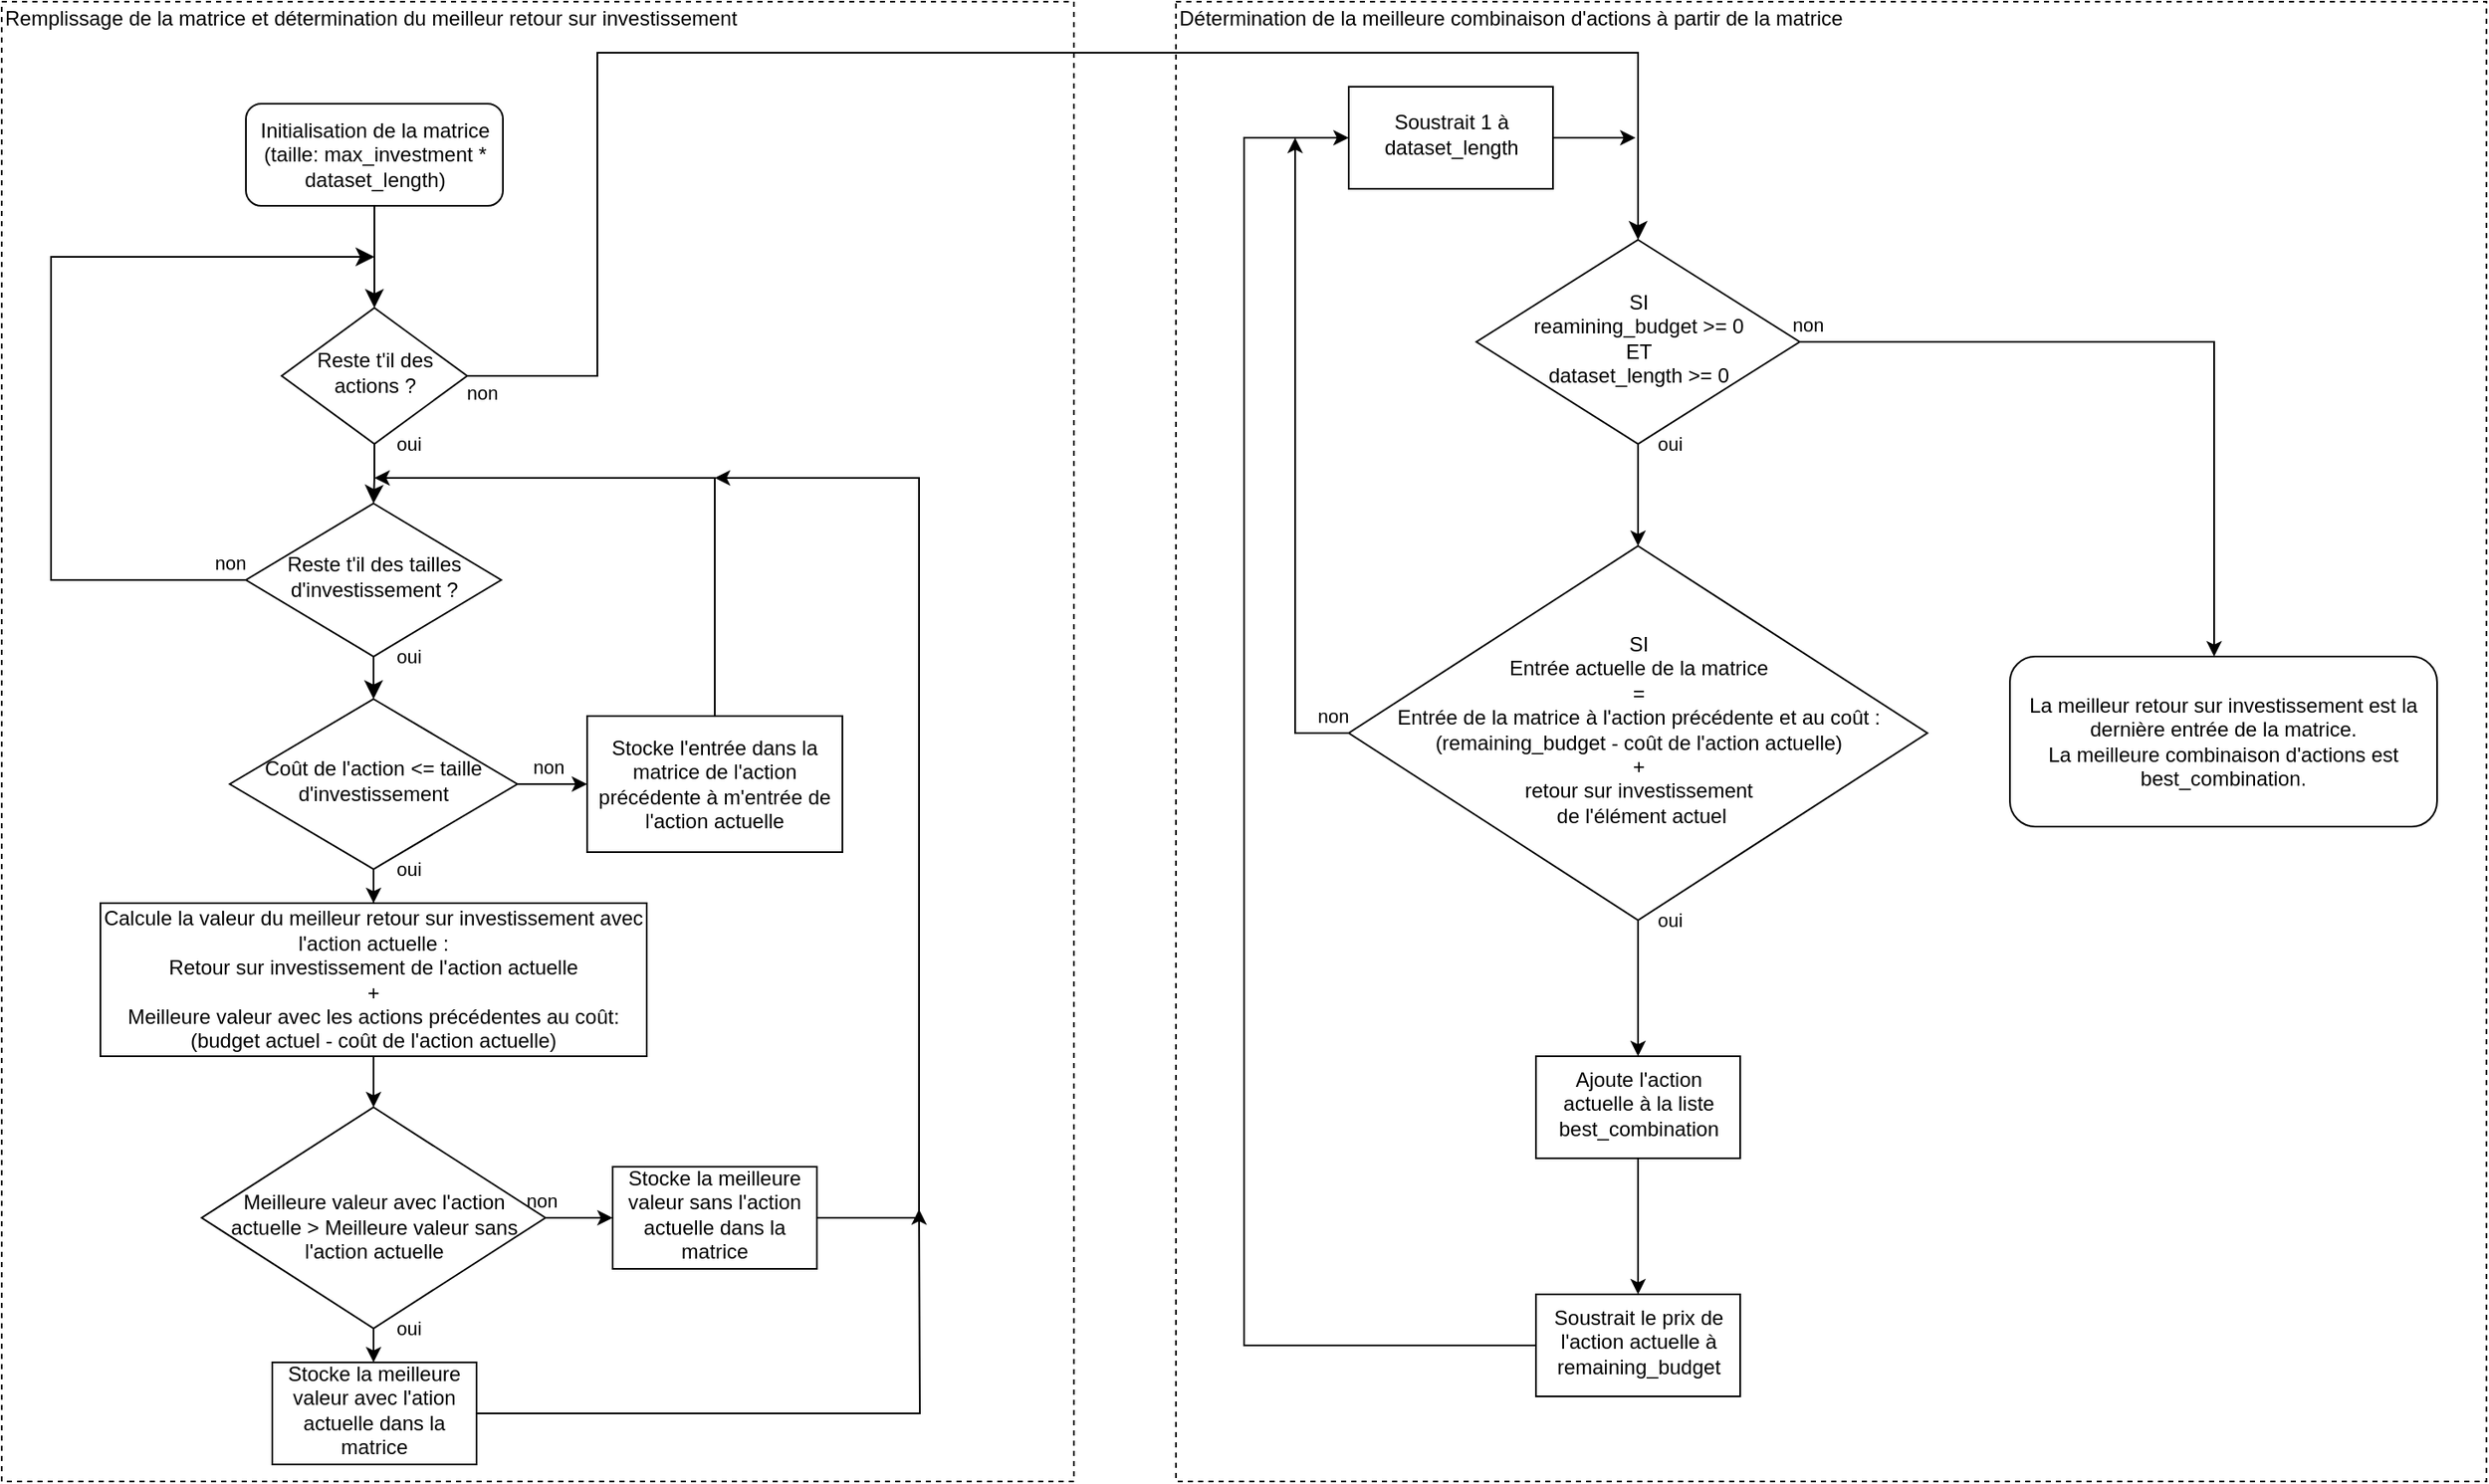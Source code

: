 <mxfile version="15.3.8" type="device"><diagram id="C5RBs43oDa-KdzZeNtuy" name="Page-1"><mxGraphModel dx="655" dy="1662" grid="1" gridSize="10" guides="1" tooltips="1" connect="1" arrows="1" fold="1" page="1" pageScale="1" pageWidth="827" pageHeight="1169" math="0" shadow="0"><root><mxCell id="WIyWlLk6GJQsqaUBKTNV-0"/><mxCell id="WIyWlLk6GJQsqaUBKTNV-1" parent="WIyWlLk6GJQsqaUBKTNV-0"/><mxCell id="4IXa_4E6UTOtuJ-21AAR-43" value="" style="rounded=0;whiteSpace=wrap;html=1;dashed=1;" vertex="1" parent="WIyWlLk6GJQsqaUBKTNV-1"><mxGeometry x="850" y="20" width="770" height="870" as="geometry"/></mxCell><mxCell id="4IXa_4E6UTOtuJ-21AAR-41" value="&lt;p style=&quot;line-height: 120%&quot;&gt;&lt;br&gt;&lt;/p&gt;" style="rounded=0;whiteSpace=wrap;html=1;dashed=1;align=left;" vertex="1" parent="WIyWlLk6GJQsqaUBKTNV-1"><mxGeometry x="160" y="20" width="630" height="870" as="geometry"/></mxCell><mxCell id="WIyWlLk6GJQsqaUBKTNV-2" value="" style="rounded=0;html=1;jettySize=auto;orthogonalLoop=1;fontSize=11;endArrow=classic;endFill=1;endSize=8;strokeWidth=1;shadow=0;labelBackgroundColor=none;edgeStyle=orthogonalEdgeStyle;" parent="WIyWlLk6GJQsqaUBKTNV-1" source="WIyWlLk6GJQsqaUBKTNV-3" target="WIyWlLk6GJQsqaUBKTNV-6" edge="1"><mxGeometry relative="1" as="geometry"/></mxCell><mxCell id="WIyWlLk6GJQsqaUBKTNV-3" value="Initialisation de la matrice&lt;br&gt;(taille: max_investment * dataset_length)" style="rounded=1;whiteSpace=wrap;html=1;fontSize=12;glass=0;strokeWidth=1;shadow=0;" parent="WIyWlLk6GJQsqaUBKTNV-1" vertex="1"><mxGeometry x="303.5" y="80" width="151" height="60" as="geometry"/></mxCell><mxCell id="WIyWlLk6GJQsqaUBKTNV-4" value="oui" style="rounded=0;html=1;jettySize=auto;orthogonalLoop=1;fontSize=11;endArrow=classic;endFill=1;endSize=8;strokeWidth=1;shadow=0;labelBackgroundColor=none;edgeStyle=orthogonalEdgeStyle;" parent="WIyWlLk6GJQsqaUBKTNV-1" source="WIyWlLk6GJQsqaUBKTNV-6" target="WIyWlLk6GJQsqaUBKTNV-10" edge="1"><mxGeometry x="-1" y="20" relative="1" as="geometry"><mxPoint as="offset"/></mxGeometry></mxCell><mxCell id="WIyWlLk6GJQsqaUBKTNV-5" value="non" style="edgeStyle=orthogonalEdgeStyle;rounded=0;html=1;jettySize=auto;orthogonalLoop=1;fontSize=11;endArrow=classic;endFill=1;endSize=8;strokeWidth=1;shadow=0;labelBackgroundColor=none;entryX=0.5;entryY=0;entryDx=0;entryDy=0;exitX=1;exitY=0.5;exitDx=0;exitDy=0;" parent="WIyWlLk6GJQsqaUBKTNV-1" source="WIyWlLk6GJQsqaUBKTNV-6" target="4IXa_4E6UTOtuJ-21AAR-14" edge="1"><mxGeometry x="-0.983" y="-10" relative="1" as="geometry"><mxPoint as="offset"/><mxPoint x="459" y="770" as="targetPoint"/><Array as="points"><mxPoint x="510" y="240"/><mxPoint x="510" y="50"/><mxPoint x="1122" y="50"/></Array></mxGeometry></mxCell><mxCell id="WIyWlLk6GJQsqaUBKTNV-6" value="Reste t'il des actions ?" style="rhombus;whiteSpace=wrap;html=1;shadow=0;fontFamily=Helvetica;fontSize=12;align=center;strokeWidth=1;spacing=6;spacingTop=-4;" parent="WIyWlLk6GJQsqaUBKTNV-1" vertex="1"><mxGeometry x="324.5" y="200" width="109" height="80" as="geometry"/></mxCell><mxCell id="WIyWlLk6GJQsqaUBKTNV-8" value="non" style="rounded=0;html=1;jettySize=auto;orthogonalLoop=1;fontSize=11;endArrow=classic;endFill=1;endSize=8;strokeWidth=1;shadow=0;labelBackgroundColor=none;edgeStyle=orthogonalEdgeStyle;exitX=0;exitY=0.5;exitDx=0;exitDy=0;" parent="WIyWlLk6GJQsqaUBKTNV-1" source="WIyWlLk6GJQsqaUBKTNV-10" edge="1"><mxGeometry x="-0.962" y="-10" relative="1" as="geometry"><mxPoint as="offset"/><mxPoint x="379" y="170" as="targetPoint"/><Array as="points"><mxPoint x="304" y="360"/><mxPoint x="189" y="360"/><mxPoint x="189" y="170"/></Array></mxGeometry></mxCell><mxCell id="WIyWlLk6GJQsqaUBKTNV-10" value="Reste t'il des tailles d'investissement ?" style="rhombus;whiteSpace=wrap;html=1;shadow=0;fontFamily=Helvetica;fontSize=12;align=center;strokeWidth=1;spacing=6;spacingTop=-4;" parent="WIyWlLk6GJQsqaUBKTNV-1" vertex="1"><mxGeometry x="303.5" y="315" width="150" height="90" as="geometry"/></mxCell><mxCell id="4IXa_4E6UTOtuJ-21AAR-33" style="edgeStyle=orthogonalEdgeStyle;rounded=0;orthogonalLoop=1;jettySize=auto;html=1;entryX=0.5;entryY=0;entryDx=0;entryDy=0;" edge="1" parent="WIyWlLk6GJQsqaUBKTNV-1" source="4IXa_4E6UTOtuJ-21AAR-3" target="4IXa_4E6UTOtuJ-21AAR-32"><mxGeometry relative="1" as="geometry"/></mxCell><mxCell id="4IXa_4E6UTOtuJ-21AAR-3" value="Calcule la valeur du meilleur retour sur investissement avec l'action actuelle :&lt;br&gt;Retour sur investissement de l'action actuelle&lt;br&gt;+&lt;br&gt;Meilleure valeur avec les actions précédentes au coût: (budget actuel - coût de l'action actuelle)&lt;br&gt;" style="rounded=0;whiteSpace=wrap;html=1;" vertex="1" parent="WIyWlLk6GJQsqaUBKTNV-1"><mxGeometry x="218" y="550" width="321" height="90" as="geometry"/></mxCell><mxCell id="4IXa_4E6UTOtuJ-21AAR-6" value="oui" style="edgeStyle=orthogonalEdgeStyle;rounded=0;orthogonalLoop=1;jettySize=auto;html=1;" edge="1" parent="WIyWlLk6GJQsqaUBKTNV-1" source="4IXa_4E6UTOtuJ-21AAR-5" target="4IXa_4E6UTOtuJ-21AAR-3"><mxGeometry x="-1" y="20" relative="1" as="geometry"><mxPoint as="offset"/></mxGeometry></mxCell><mxCell id="4IXa_4E6UTOtuJ-21AAR-5" value="Coût de l'action &amp;lt;= taille d'investissement" style="rhombus;whiteSpace=wrap;html=1;shadow=0;fontFamily=Helvetica;fontSize=12;align=center;strokeWidth=1;spacing=6;spacingTop=-4;" vertex="1" parent="WIyWlLk6GJQsqaUBKTNV-1"><mxGeometry x="294" y="430" width="169" height="100" as="geometry"/></mxCell><mxCell id="4IXa_4E6UTOtuJ-21AAR-9" value="oui" style="rounded=0;html=1;jettySize=auto;orthogonalLoop=1;fontSize=11;endArrow=classic;endFill=1;endSize=8;strokeWidth=1;shadow=0;labelBackgroundColor=none;edgeStyle=orthogonalEdgeStyle;exitX=0.5;exitY=1;exitDx=0;exitDy=0;entryX=0.5;entryY=0;entryDx=0;entryDy=0;" edge="1" parent="WIyWlLk6GJQsqaUBKTNV-1" source="WIyWlLk6GJQsqaUBKTNV-10" target="4IXa_4E6UTOtuJ-21AAR-5"><mxGeometry x="-1" y="20" relative="1" as="geometry"><mxPoint as="offset"/><mxPoint x="389" y="300" as="sourcePoint"/><mxPoint x="389" y="340" as="targetPoint"/><Array as="points"><mxPoint x="379" y="420"/><mxPoint x="379" y="420"/></Array></mxGeometry></mxCell><mxCell id="4IXa_4E6UTOtuJ-21AAR-13" style="edgeStyle=orthogonalEdgeStyle;rounded=0;orthogonalLoop=1;jettySize=auto;html=1;exitX=0.5;exitY=0;exitDx=0;exitDy=0;" edge="1" parent="WIyWlLk6GJQsqaUBKTNV-1" source="4IXa_4E6UTOtuJ-21AAR-10"><mxGeometry relative="1" as="geometry"><mxPoint x="379" y="300" as="targetPoint"/><Array as="points"><mxPoint x="579" y="300"/><mxPoint x="379" y="300"/></Array></mxGeometry></mxCell><mxCell id="4IXa_4E6UTOtuJ-21AAR-10" value="Stocke l'entrée dans la matrice de l'action précédente à m'entrée de l'action actuelle" style="rounded=0;whiteSpace=wrap;html=1;" vertex="1" parent="WIyWlLk6GJQsqaUBKTNV-1"><mxGeometry x="504" y="440" width="150" height="80" as="geometry"/></mxCell><mxCell id="4IXa_4E6UTOtuJ-21AAR-11" value="non" style="edgeStyle=orthogonalEdgeStyle;rounded=0;orthogonalLoop=1;jettySize=auto;html=1;exitX=1;exitY=0.5;exitDx=0;exitDy=0;entryX=0;entryY=0.5;entryDx=0;entryDy=0;" edge="1" parent="WIyWlLk6GJQsqaUBKTNV-1" source="4IXa_4E6UTOtuJ-21AAR-5" target="4IXa_4E6UTOtuJ-21AAR-10"><mxGeometry x="-0.143" y="10" relative="1" as="geometry"><mxPoint x="389" y="550" as="sourcePoint"/><mxPoint x="389" y="575" as="targetPoint"/><mxPoint as="offset"/></mxGeometry></mxCell><mxCell id="4IXa_4E6UTOtuJ-21AAR-15" value="non" style="edgeStyle=orthogonalEdgeStyle;rounded=0;orthogonalLoop=1;jettySize=auto;html=1;exitX=1;exitY=0.5;exitDx=0;exitDy=0;" edge="1" parent="WIyWlLk6GJQsqaUBKTNV-1" source="4IXa_4E6UTOtuJ-21AAR-14" target="4IXa_4E6UTOtuJ-21AAR-28"><mxGeometry x="-0.987" y="10" relative="1" as="geometry"><mxPoint x="1439" y="400" as="targetPoint"/><Array as="points"><mxPoint x="1460" y="220"/></Array><mxPoint x="1" as="offset"/></mxGeometry></mxCell><mxCell id="4IXa_4E6UTOtuJ-21AAR-29" value="oui" style="edgeStyle=orthogonalEdgeStyle;rounded=0;orthogonalLoop=1;jettySize=auto;html=1;entryX=0.5;entryY=0;entryDx=0;entryDy=0;" edge="1" parent="WIyWlLk6GJQsqaUBKTNV-1" source="4IXa_4E6UTOtuJ-21AAR-14" target="4IXa_4E6UTOtuJ-21AAR-18"><mxGeometry x="-1" y="18" relative="1" as="geometry"><mxPoint as="offset"/></mxGeometry></mxCell><mxCell id="4IXa_4E6UTOtuJ-21AAR-14" value="SI&lt;br&gt;reamining_budget &amp;gt;= 0&lt;br&gt;ET&lt;br&gt;dataset_length &amp;gt;= 0" style="rhombus;whiteSpace=wrap;html=1;shadow=0;fontFamily=Helvetica;fontSize=12;align=center;strokeWidth=1;spacing=6;spacingTop=-4;" vertex="1" parent="WIyWlLk6GJQsqaUBKTNV-1"><mxGeometry x="1026.5" y="160" width="190" height="120" as="geometry"/></mxCell><mxCell id="4IXa_4E6UTOtuJ-21AAR-19" value="non" style="edgeStyle=orthogonalEdgeStyle;rounded=0;orthogonalLoop=1;jettySize=auto;html=1;exitX=0;exitY=0.5;exitDx=0;exitDy=0;" edge="1" parent="WIyWlLk6GJQsqaUBKTNV-1" source="4IXa_4E6UTOtuJ-21AAR-18"><mxGeometry x="-0.943" y="-10" relative="1" as="geometry"><mxPoint x="920" y="100" as="targetPoint"/><Array as="points"><mxPoint x="920" y="450"/><mxPoint x="920" y="110"/></Array><mxPoint x="1" as="offset"/></mxGeometry></mxCell><mxCell id="4IXa_4E6UTOtuJ-21AAR-30" value="oui" style="edgeStyle=orthogonalEdgeStyle;rounded=0;orthogonalLoop=1;jettySize=auto;html=1;" edge="1" parent="WIyWlLk6GJQsqaUBKTNV-1" source="4IXa_4E6UTOtuJ-21AAR-18" target="4IXa_4E6UTOtuJ-21AAR-22"><mxGeometry x="-1" y="18" relative="1" as="geometry"><mxPoint as="offset"/></mxGeometry></mxCell><mxCell id="4IXa_4E6UTOtuJ-21AAR-18" value="SI&lt;br&gt;Entrée actuelle de la matrice&lt;br&gt;=&lt;br&gt;Entrée de la matrice à l'action précédente et au coût : &lt;br&gt;(remaining_budget - coût de l'action actuelle)&lt;br&gt;+&lt;br&gt;retour sur investissement&lt;br&gt;&amp;nbsp;de l'élément actuel" style="rhombus;whiteSpace=wrap;html=1;shadow=0;fontFamily=Helvetica;fontSize=12;align=center;strokeWidth=1;spacing=6;spacingTop=-4;" vertex="1" parent="WIyWlLk6GJQsqaUBKTNV-1"><mxGeometry x="951.5" y="340" width="340" height="220" as="geometry"/></mxCell><mxCell id="4IXa_4E6UTOtuJ-21AAR-24" style="edgeStyle=orthogonalEdgeStyle;rounded=0;orthogonalLoop=1;jettySize=auto;html=1;exitX=0;exitY=0.5;exitDx=0;exitDy=0;entryX=0;entryY=0.5;entryDx=0;entryDy=0;" edge="1" parent="WIyWlLk6GJQsqaUBKTNV-1" source="4IXa_4E6UTOtuJ-21AAR-26" target="4IXa_4E6UTOtuJ-21AAR-47"><mxGeometry relative="1" as="geometry"><mxPoint x="950" y="90" as="targetPoint"/><Array as="points"><mxPoint x="890" y="810"/><mxPoint x="890" y="100"/></Array></mxGeometry></mxCell><mxCell id="4IXa_4E6UTOtuJ-21AAR-50" style="edgeStyle=orthogonalEdgeStyle;rounded=0;orthogonalLoop=1;jettySize=auto;html=1;entryX=0.5;entryY=0;entryDx=0;entryDy=0;endArrow=classic;endFill=1;" edge="1" parent="WIyWlLk6GJQsqaUBKTNV-1" source="4IXa_4E6UTOtuJ-21AAR-22" target="4IXa_4E6UTOtuJ-21AAR-26"><mxGeometry relative="1" as="geometry"/></mxCell><mxCell id="4IXa_4E6UTOtuJ-21AAR-22" value="Ajoute l'action actuelle à la liste best_combination" style="whiteSpace=wrap;html=1;shadow=0;strokeWidth=1;spacing=6;spacingTop=-4;" vertex="1" parent="WIyWlLk6GJQsqaUBKTNV-1"><mxGeometry x="1061.5" y="640" width="120" height="60" as="geometry"/></mxCell><mxCell id="4IXa_4E6UTOtuJ-21AAR-26" value="Soustrait le prix de l'action actuelle à remaining_budget" style="whiteSpace=wrap;html=1;shadow=0;strokeWidth=1;spacing=6;spacingTop=-4;" vertex="1" parent="WIyWlLk6GJQsqaUBKTNV-1"><mxGeometry x="1061.5" y="780" width="120" height="60" as="geometry"/></mxCell><mxCell id="4IXa_4E6UTOtuJ-21AAR-28" value="La meilleur retour sur investissement est la dernière entrée de la matrice.&lt;br&gt;La meilleure combinaison d'actions est best_combination." style="rounded=1;whiteSpace=wrap;html=1;" vertex="1" parent="WIyWlLk6GJQsqaUBKTNV-1"><mxGeometry x="1340" y="405" width="251" height="100" as="geometry"/></mxCell><mxCell id="4IXa_4E6UTOtuJ-21AAR-35" value="oui" style="edgeStyle=orthogonalEdgeStyle;rounded=0;orthogonalLoop=1;jettySize=auto;html=1;" edge="1" parent="WIyWlLk6GJQsqaUBKTNV-1" source="4IXa_4E6UTOtuJ-21AAR-32" target="4IXa_4E6UTOtuJ-21AAR-34"><mxGeometry x="-1" y="20" relative="1" as="geometry"><mxPoint as="offset"/></mxGeometry></mxCell><mxCell id="4IXa_4E6UTOtuJ-21AAR-38" value="non" style="edgeStyle=orthogonalEdgeStyle;rounded=0;orthogonalLoop=1;jettySize=auto;html=1;" edge="1" parent="WIyWlLk6GJQsqaUBKTNV-1" source="4IXa_4E6UTOtuJ-21AAR-32" target="4IXa_4E6UTOtuJ-21AAR-37"><mxGeometry x="-1" y="10" relative="1" as="geometry"><mxPoint x="-3" as="offset"/></mxGeometry></mxCell><mxCell id="4IXa_4E6UTOtuJ-21AAR-32" value="&lt;br&gt;Meilleure valeur avec l'action actuelle &amp;gt; Meilleure valeur sans l'action actuelle" style="rhombus;whiteSpace=wrap;html=1;shadow=0;fontFamily=Helvetica;fontSize=12;align=center;strokeWidth=1;spacing=6;spacingTop=-4;" vertex="1" parent="WIyWlLk6GJQsqaUBKTNV-1"><mxGeometry x="277.5" y="670" width="202" height="130" as="geometry"/></mxCell><mxCell id="4IXa_4E6UTOtuJ-21AAR-40" style="edgeStyle=orthogonalEdgeStyle;rounded=0;orthogonalLoop=1;jettySize=auto;html=1;" edge="1" parent="WIyWlLk6GJQsqaUBKTNV-1" source="4IXa_4E6UTOtuJ-21AAR-34"><mxGeometry relative="1" as="geometry"><mxPoint x="699" y="730" as="targetPoint"/></mxGeometry></mxCell><mxCell id="4IXa_4E6UTOtuJ-21AAR-34" value="Stocke la meilleure valeur avec l'ation actuelle dans la matrice" style="whiteSpace=wrap;html=1;shadow=0;strokeWidth=1;spacing=6;spacingTop=-4;" vertex="1" parent="WIyWlLk6GJQsqaUBKTNV-1"><mxGeometry x="319" y="820" width="120" height="60" as="geometry"/></mxCell><mxCell id="4IXa_4E6UTOtuJ-21AAR-39" style="edgeStyle=orthogonalEdgeStyle;rounded=0;orthogonalLoop=1;jettySize=auto;html=1;exitX=1;exitY=0.5;exitDx=0;exitDy=0;" edge="1" parent="WIyWlLk6GJQsqaUBKTNV-1" source="4IXa_4E6UTOtuJ-21AAR-37"><mxGeometry relative="1" as="geometry"><mxPoint x="579" y="300" as="targetPoint"/><Array as="points"><mxPoint x="699" y="735"/><mxPoint x="699" y="300"/><mxPoint x="579" y="300"/></Array></mxGeometry></mxCell><mxCell id="4IXa_4E6UTOtuJ-21AAR-37" value="&lt;span&gt;Stocke la meilleure valeur sans l'action actuelle dans la matrice&lt;/span&gt;" style="whiteSpace=wrap;html=1;shadow=0;strokeWidth=1;spacing=6;spacingTop=-4;" vertex="1" parent="WIyWlLk6GJQsqaUBKTNV-1"><mxGeometry x="519" y="705" width="120" height="60" as="geometry"/></mxCell><mxCell id="4IXa_4E6UTOtuJ-21AAR-42" value="Remplissage de la matrice et détermination du meilleur retour sur investissement" style="text;html=1;resizable=0;autosize=1;align=left;verticalAlign=middle;points=[];fillColor=none;strokeColor=none;rounded=0;dashed=1;" vertex="1" parent="WIyWlLk6GJQsqaUBKTNV-1"><mxGeometry x="160" y="20" width="450" height="20" as="geometry"/></mxCell><mxCell id="4IXa_4E6UTOtuJ-21AAR-45" value="Détermination de la meilleure combinaison d'actions à partir de la matrice" style="text;html=1;resizable=0;autosize=1;align=left;verticalAlign=middle;points=[];fillColor=none;strokeColor=none;rounded=0;dashed=1;" vertex="1" parent="WIyWlLk6GJQsqaUBKTNV-1"><mxGeometry x="850" y="20" width="410" height="20" as="geometry"/></mxCell><mxCell id="4IXa_4E6UTOtuJ-21AAR-49" style="edgeStyle=orthogonalEdgeStyle;rounded=0;orthogonalLoop=1;jettySize=auto;html=1;endArrow=classic;endFill=1;" edge="1" parent="WIyWlLk6GJQsqaUBKTNV-1" source="4IXa_4E6UTOtuJ-21AAR-47"><mxGeometry relative="1" as="geometry"><mxPoint x="1120" y="100" as="targetPoint"/></mxGeometry></mxCell><mxCell id="4IXa_4E6UTOtuJ-21AAR-47" value="Soustrait 1 à dataset_length" style="whiteSpace=wrap;html=1;shadow=0;strokeWidth=1;spacing=6;spacingTop=-4;" vertex="1" parent="WIyWlLk6GJQsqaUBKTNV-1"><mxGeometry x="951.5" y="70" width="120" height="60" as="geometry"/></mxCell></root></mxGraphModel></diagram></mxfile>